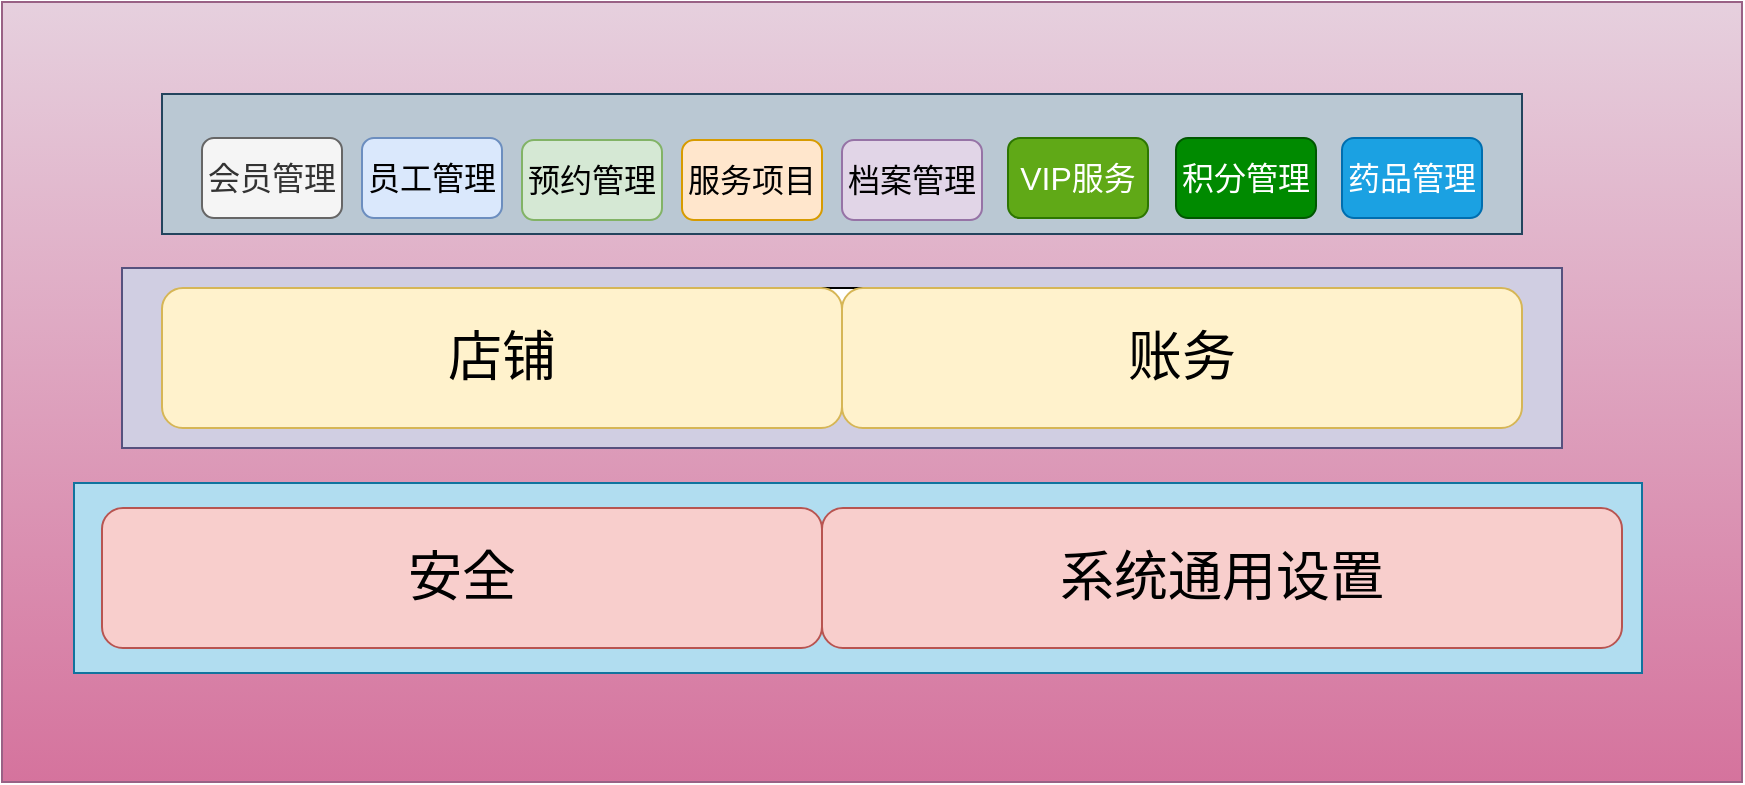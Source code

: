 <mxfile version="21.1.5" type="github">
  <diagram name="第 1 页" id="5nmUpvCNvyqDK8cTYvbJ">
    <mxGraphModel dx="2901" dy="1011" grid="1" gridSize="10" guides="1" tooltips="1" connect="1" arrows="1" fold="1" page="1" pageScale="1" pageWidth="827" pageHeight="1169" math="0" shadow="0">
      <root>
        <mxCell id="0" />
        <mxCell id="1" parent="0" />
        <mxCell id="kd7yj3_Wt0XrvimDqhnY-20" value="" style="rounded=0;whiteSpace=wrap;html=1;fillColor=#e6d0de;strokeColor=#996185;gradientColor=#d5739d;" vertex="1" parent="1">
          <mxGeometry x="-270" y="307" width="870" height="390" as="geometry" />
        </mxCell>
        <mxCell id="kd7yj3_Wt0XrvimDqhnY-23" value="" style="rounded=0;whiteSpace=wrap;html=1;fillColor=#bac8d3;strokeColor=#23445d;" vertex="1" parent="1">
          <mxGeometry x="-190" y="353" width="680" height="70" as="geometry" />
        </mxCell>
        <mxCell id="kd7yj3_Wt0XrvimDqhnY-22" value="" style="rounded=0;whiteSpace=wrap;html=1;fillColor=#d0cee2;strokeColor=#56517e;" vertex="1" parent="1">
          <mxGeometry x="-210" y="440" width="720" height="90" as="geometry" />
        </mxCell>
        <mxCell id="kd7yj3_Wt0XrvimDqhnY-21" value="" style="rounded=0;whiteSpace=wrap;html=1;fillColor=#b1ddf0;strokeColor=#10739e;" vertex="1" parent="1">
          <mxGeometry x="-234" y="547.5" width="784" height="95" as="geometry" />
        </mxCell>
        <mxCell id="kd7yj3_Wt0XrvimDqhnY-2" value="安全" style="rounded=1;whiteSpace=wrap;html=1;fillColor=#f8cecc;strokeColor=#b85450;fontSize=27;" vertex="1" parent="1">
          <mxGeometry x="-220" y="560" width="360" height="70" as="geometry" />
        </mxCell>
        <mxCell id="kd7yj3_Wt0XrvimDqhnY-3" value="系统通用设置" style="rounded=1;whiteSpace=wrap;html=1;fillColor=#f8cecc;strokeColor=#b85450;fontSize=27;" vertex="1" parent="1">
          <mxGeometry x="140" y="560" width="400" height="70" as="geometry" />
        </mxCell>
        <mxCell id="kd7yj3_Wt0XrvimDqhnY-5" value="" style="rounded=1;whiteSpace=wrap;html=1;fontSize=16;" vertex="1" parent="1">
          <mxGeometry x="-80" y="450" width="460" height="60" as="geometry" />
        </mxCell>
        <mxCell id="kd7yj3_Wt0XrvimDqhnY-6" value="店铺" style="rounded=1;whiteSpace=wrap;html=1;fillColor=#fff2cc;strokeColor=#d6b656;fontSize=27;" vertex="1" parent="1">
          <mxGeometry x="-190" y="450" width="340" height="70" as="geometry" />
        </mxCell>
        <mxCell id="kd7yj3_Wt0XrvimDqhnY-8" value="账务" style="rounded=1;whiteSpace=wrap;html=1;fillColor=#fff2cc;strokeColor=#d6b656;fontSize=27;" vertex="1" parent="1">
          <mxGeometry x="150" y="450" width="340" height="70" as="geometry" />
        </mxCell>
        <mxCell id="kd7yj3_Wt0XrvimDqhnY-11" value="会员管理" style="rounded=1;whiteSpace=wrap;html=1;fillColor=#f5f5f5;strokeColor=#666666;fontColor=#333333;fontSize=16;" vertex="1" parent="1">
          <mxGeometry x="-170" y="375" width="70" height="40" as="geometry" />
        </mxCell>
        <mxCell id="kd7yj3_Wt0XrvimDqhnY-13" value="员工管理" style="rounded=1;whiteSpace=wrap;html=1;fillColor=#dae8fc;strokeColor=#6c8ebf;fontSize=16;" vertex="1" parent="1">
          <mxGeometry x="-90" y="375" width="70" height="40" as="geometry" />
        </mxCell>
        <mxCell id="kd7yj3_Wt0XrvimDqhnY-14" value="预约管理" style="rounded=1;whiteSpace=wrap;html=1;fillColor=#d5e8d4;strokeColor=#82b366;fontSize=16;" vertex="1" parent="1">
          <mxGeometry x="-10" y="376" width="70" height="40" as="geometry" />
        </mxCell>
        <mxCell id="kd7yj3_Wt0XrvimDqhnY-15" value="档案管理" style="rounded=1;whiteSpace=wrap;html=1;fillColor=#e1d5e7;strokeColor=#9673a6;fontSize=16;" vertex="1" parent="1">
          <mxGeometry x="150" y="376" width="70" height="40" as="geometry" />
        </mxCell>
        <mxCell id="kd7yj3_Wt0XrvimDqhnY-16" value="服务项目" style="rounded=1;whiteSpace=wrap;html=1;fillColor=#ffe6cc;strokeColor=#d79b00;fontSize=16;" vertex="1" parent="1">
          <mxGeometry x="70" y="376" width="70" height="40" as="geometry" />
        </mxCell>
        <mxCell id="kd7yj3_Wt0XrvimDqhnY-17" value="药品管理" style="rounded=1;whiteSpace=wrap;html=1;fillColor=#1ba1e2;fontColor=#ffffff;strokeColor=#006EAF;fontSize=16;" vertex="1" parent="1">
          <mxGeometry x="400" y="375" width="70" height="40" as="geometry" />
        </mxCell>
        <mxCell id="kd7yj3_Wt0XrvimDqhnY-18" value="积分管理" style="rounded=1;whiteSpace=wrap;html=1;fillColor=#008a00;fontColor=#ffffff;strokeColor=#005700;fontSize=16;" vertex="1" parent="1">
          <mxGeometry x="317" y="375" width="70" height="40" as="geometry" />
        </mxCell>
        <mxCell id="kd7yj3_Wt0XrvimDqhnY-19" value="VIP服务" style="rounded=1;whiteSpace=wrap;html=1;fillColor=#60a917;fontColor=#ffffff;strokeColor=#2D7600;fontSize=16;" vertex="1" parent="1">
          <mxGeometry x="233" y="375" width="70" height="40" as="geometry" />
        </mxCell>
      </root>
    </mxGraphModel>
  </diagram>
</mxfile>
